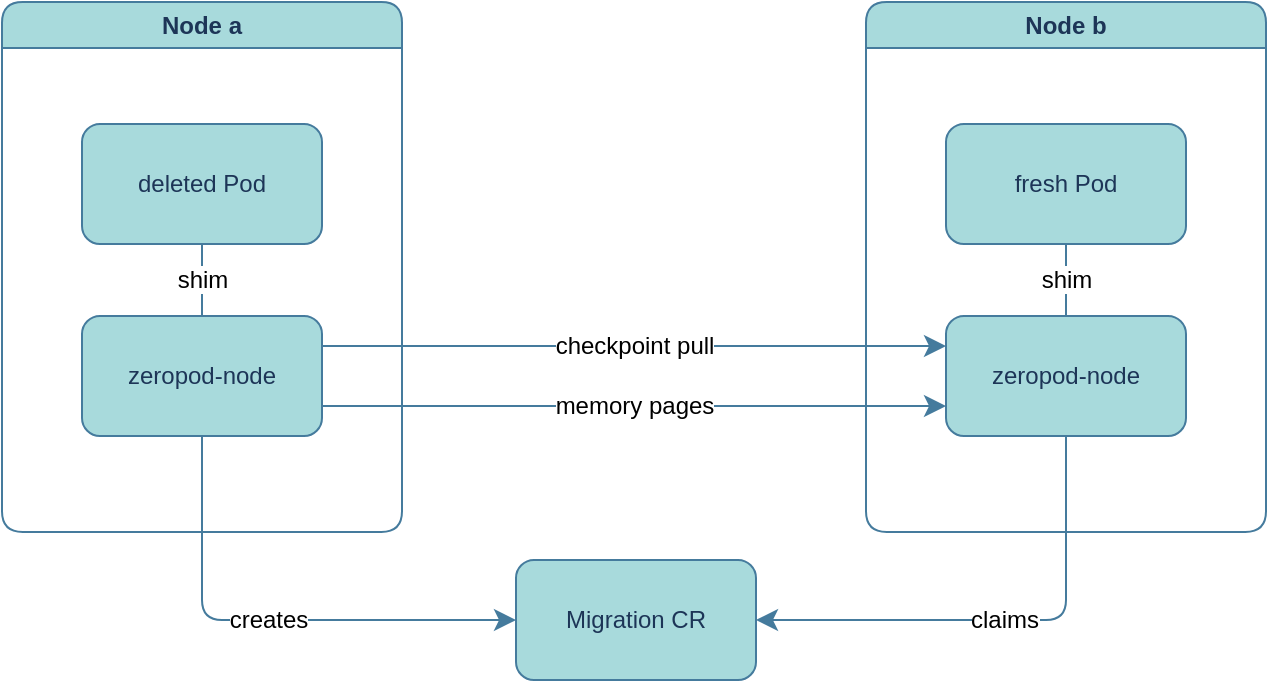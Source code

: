 <mxfile version="26.0.16">
  <diagram name="Page-1" id="S3Romfl9XJvJNEUoPPOx">
    <mxGraphModel dx="1418" dy="1131" grid="0" gridSize="10" guides="1" tooltips="1" connect="1" arrows="1" fold="1" page="0" pageScale="1" pageWidth="700" pageHeight="500" math="0" shadow="0">
      <root>
        <mxCell id="0" />
        <mxCell id="1" parent="0" />
        <mxCell id="nSVk_hhTxszxVaa_JyYo-2" value="Node a" style="swimlane;whiteSpace=wrap;html=1;labelBackgroundColor=none;fillColor=#A8DADC;strokeColor=#457B9D;fontColor=#1D3557;rounded=1;" parent="1" vertex="1">
          <mxGeometry x="-242" y="-23" width="200" height="265" as="geometry" />
        </mxCell>
        <mxCell id="nSVk_hhTxszxVaa_JyYo-1" value="deleted Pod" style="rounded=1;whiteSpace=wrap;html=1;labelBackgroundColor=none;fillColor=#A8DADC;strokeColor=#457B9D;fontColor=#1D3557;" parent="nSVk_hhTxszxVaa_JyYo-2" vertex="1">
          <mxGeometry x="40" y="61" width="120" height="60" as="geometry" />
        </mxCell>
        <mxCell id="nSVk_hhTxszxVaa_JyYo-13" value="&lt;span style=&quot;background-color: light-dark(#ffffff, var(--ge-dark-color, #121212));&quot;&gt;shim&lt;/span&gt;" style="edgeStyle=none;curved=1;rounded=1;orthogonalLoop=1;jettySize=auto;html=1;entryX=0.5;entryY=1;entryDx=0;entryDy=0;fontSize=12;startSize=8;endSize=8;endArrow=none;startFill=0;labelBackgroundColor=none;strokeColor=#457B9D;fontColor=default;" parent="nSVk_hhTxszxVaa_JyYo-2" source="nSVk_hhTxszxVaa_JyYo-5" target="nSVk_hhTxszxVaa_JyYo-1" edge="1">
          <mxGeometry relative="1" as="geometry" />
        </mxCell>
        <mxCell id="nSVk_hhTxszxVaa_JyYo-5" value="zeropod-node" style="rounded=1;whiteSpace=wrap;html=1;labelBackgroundColor=none;fillColor=#A8DADC;strokeColor=#457B9D;fontColor=#1D3557;" parent="nSVk_hhTxszxVaa_JyYo-2" vertex="1">
          <mxGeometry x="40" y="157" width="120" height="60" as="geometry" />
        </mxCell>
        <mxCell id="nSVk_hhTxszxVaa_JyYo-6" value="Node b" style="swimlane;whiteSpace=wrap;html=1;labelBackgroundColor=none;fillColor=#A8DADC;strokeColor=#457B9D;fontColor=#1D3557;rounded=1;" parent="1" vertex="1">
          <mxGeometry x="190" y="-23" width="200" height="265" as="geometry" />
        </mxCell>
        <mxCell id="nSVk_hhTxszxVaa_JyYo-14" value="&lt;span style=&quot;background-color: light-dark(#ffffff, var(--ge-dark-color, #121212));&quot;&gt;shim&lt;/span&gt;" style="edgeStyle=none;curved=1;rounded=1;orthogonalLoop=1;jettySize=auto;html=1;entryX=0.5;entryY=0;entryDx=0;entryDy=0;fontSize=12;startSize=8;endSize=8;endArrow=none;startFill=0;labelBackgroundColor=none;strokeColor=#457B9D;fontColor=default;" parent="nSVk_hhTxszxVaa_JyYo-6" source="nSVk_hhTxszxVaa_JyYo-7" target="nSVk_hhTxszxVaa_JyYo-8" edge="1">
          <mxGeometry relative="1" as="geometry" />
        </mxCell>
        <mxCell id="nSVk_hhTxszxVaa_JyYo-7" value="fresh Pod" style="rounded=1;whiteSpace=wrap;html=1;labelBackgroundColor=none;fillColor=#A8DADC;strokeColor=#457B9D;fontColor=#1D3557;" parent="nSVk_hhTxszxVaa_JyYo-6" vertex="1">
          <mxGeometry x="40" y="61" width="120" height="60" as="geometry" />
        </mxCell>
        <mxCell id="nSVk_hhTxszxVaa_JyYo-8" value="zeropod-node" style="rounded=1;whiteSpace=wrap;html=1;labelBackgroundColor=none;fillColor=#A8DADC;strokeColor=#457B9D;fontColor=#1D3557;" parent="nSVk_hhTxszxVaa_JyYo-6" vertex="1">
          <mxGeometry x="40" y="157" width="120" height="60" as="geometry" />
        </mxCell>
        <mxCell id="nSVk_hhTxszxVaa_JyYo-11" value="Migration CR" style="rounded=1;whiteSpace=wrap;html=1;labelBackgroundColor=none;fillColor=#A8DADC;strokeColor=#457B9D;fontColor=#1D3557;" parent="1" vertex="1">
          <mxGeometry x="15" y="256" width="120" height="60" as="geometry" />
        </mxCell>
        <mxCell id="nSVk_hhTxszxVaa_JyYo-12" value="&lt;span style=&quot;background-color: light-dark(#ffffff, var(--ge-dark-color, #121212));&quot;&gt;creates&lt;/span&gt;" style="edgeStyle=orthogonalEdgeStyle;rounded=1;orthogonalLoop=1;jettySize=auto;html=1;entryX=0;entryY=0.5;entryDx=0;entryDy=0;fontSize=12;startSize=8;endSize=8;exitX=0.5;exitY=1;exitDx=0;exitDy=0;labelBackgroundColor=none;strokeColor=#457B9D;fontColor=default;curved=0;" parent="1" source="nSVk_hhTxszxVaa_JyYo-5" target="nSVk_hhTxszxVaa_JyYo-11" edge="1">
          <mxGeometry relative="1" as="geometry" />
        </mxCell>
        <mxCell id="nSVk_hhTxszxVaa_JyYo-16" value="&lt;span style=&quot;background-color: light-dark(#ffffff, var(--ge-dark-color, #121212));&quot;&gt;claims&lt;/span&gt;" style="edgeStyle=orthogonalEdgeStyle;rounded=1;orthogonalLoop=1;jettySize=auto;html=1;exitX=0.5;exitY=1;exitDx=0;exitDy=0;entryX=1;entryY=0.5;entryDx=0;entryDy=0;fontSize=12;startSize=8;endSize=8;labelBackgroundColor=none;strokeColor=#457B9D;fontColor=default;curved=0;" parent="1" source="nSVk_hhTxszxVaa_JyYo-8" target="nSVk_hhTxszxVaa_JyYo-11" edge="1">
          <mxGeometry relative="1" as="geometry" />
        </mxCell>
        <mxCell id="nSVk_hhTxszxVaa_JyYo-17" value="&lt;div&gt;&lt;span style=&quot;background-color: light-dark(#ffffff, var(--ge-dark-color, #121212));&quot;&gt;checkpoint pull&lt;/span&gt;&lt;/div&gt;" style="edgeStyle=none;curved=1;rounded=1;orthogonalLoop=1;jettySize=auto;html=1;exitX=1;exitY=0.25;exitDx=0;exitDy=0;entryX=0;entryY=0.25;entryDx=0;entryDy=0;fontSize=12;startSize=8;endSize=8;labelBackgroundColor=none;strokeColor=#457B9D;fontColor=default;" parent="1" source="nSVk_hhTxszxVaa_JyYo-5" target="nSVk_hhTxszxVaa_JyYo-8" edge="1">
          <mxGeometry relative="1" as="geometry" />
        </mxCell>
        <mxCell id="fjhrUzI2nnMYbL1CwRdW-4" value="&lt;span style=&quot;background-color: light-dark(#ffffff, var(--ge-dark-color, #121212));&quot;&gt;memory pages&lt;/span&gt;" style="edgeStyle=none;curved=1;rounded=1;orthogonalLoop=1;jettySize=auto;html=1;exitX=1;exitY=0.75;exitDx=0;exitDy=0;entryX=0;entryY=0.75;entryDx=0;entryDy=0;fontSize=12;startSize=8;endSize=8;labelBackgroundColor=none;strokeColor=#457B9D;fontColor=default;" edge="1" parent="1" source="nSVk_hhTxszxVaa_JyYo-5" target="nSVk_hhTxszxVaa_JyYo-8">
          <mxGeometry relative="1" as="geometry">
            <mxPoint x="-72" y="159" as="sourcePoint" />
            <mxPoint x="240" y="159" as="targetPoint" />
          </mxGeometry>
        </mxCell>
      </root>
    </mxGraphModel>
  </diagram>
</mxfile>
